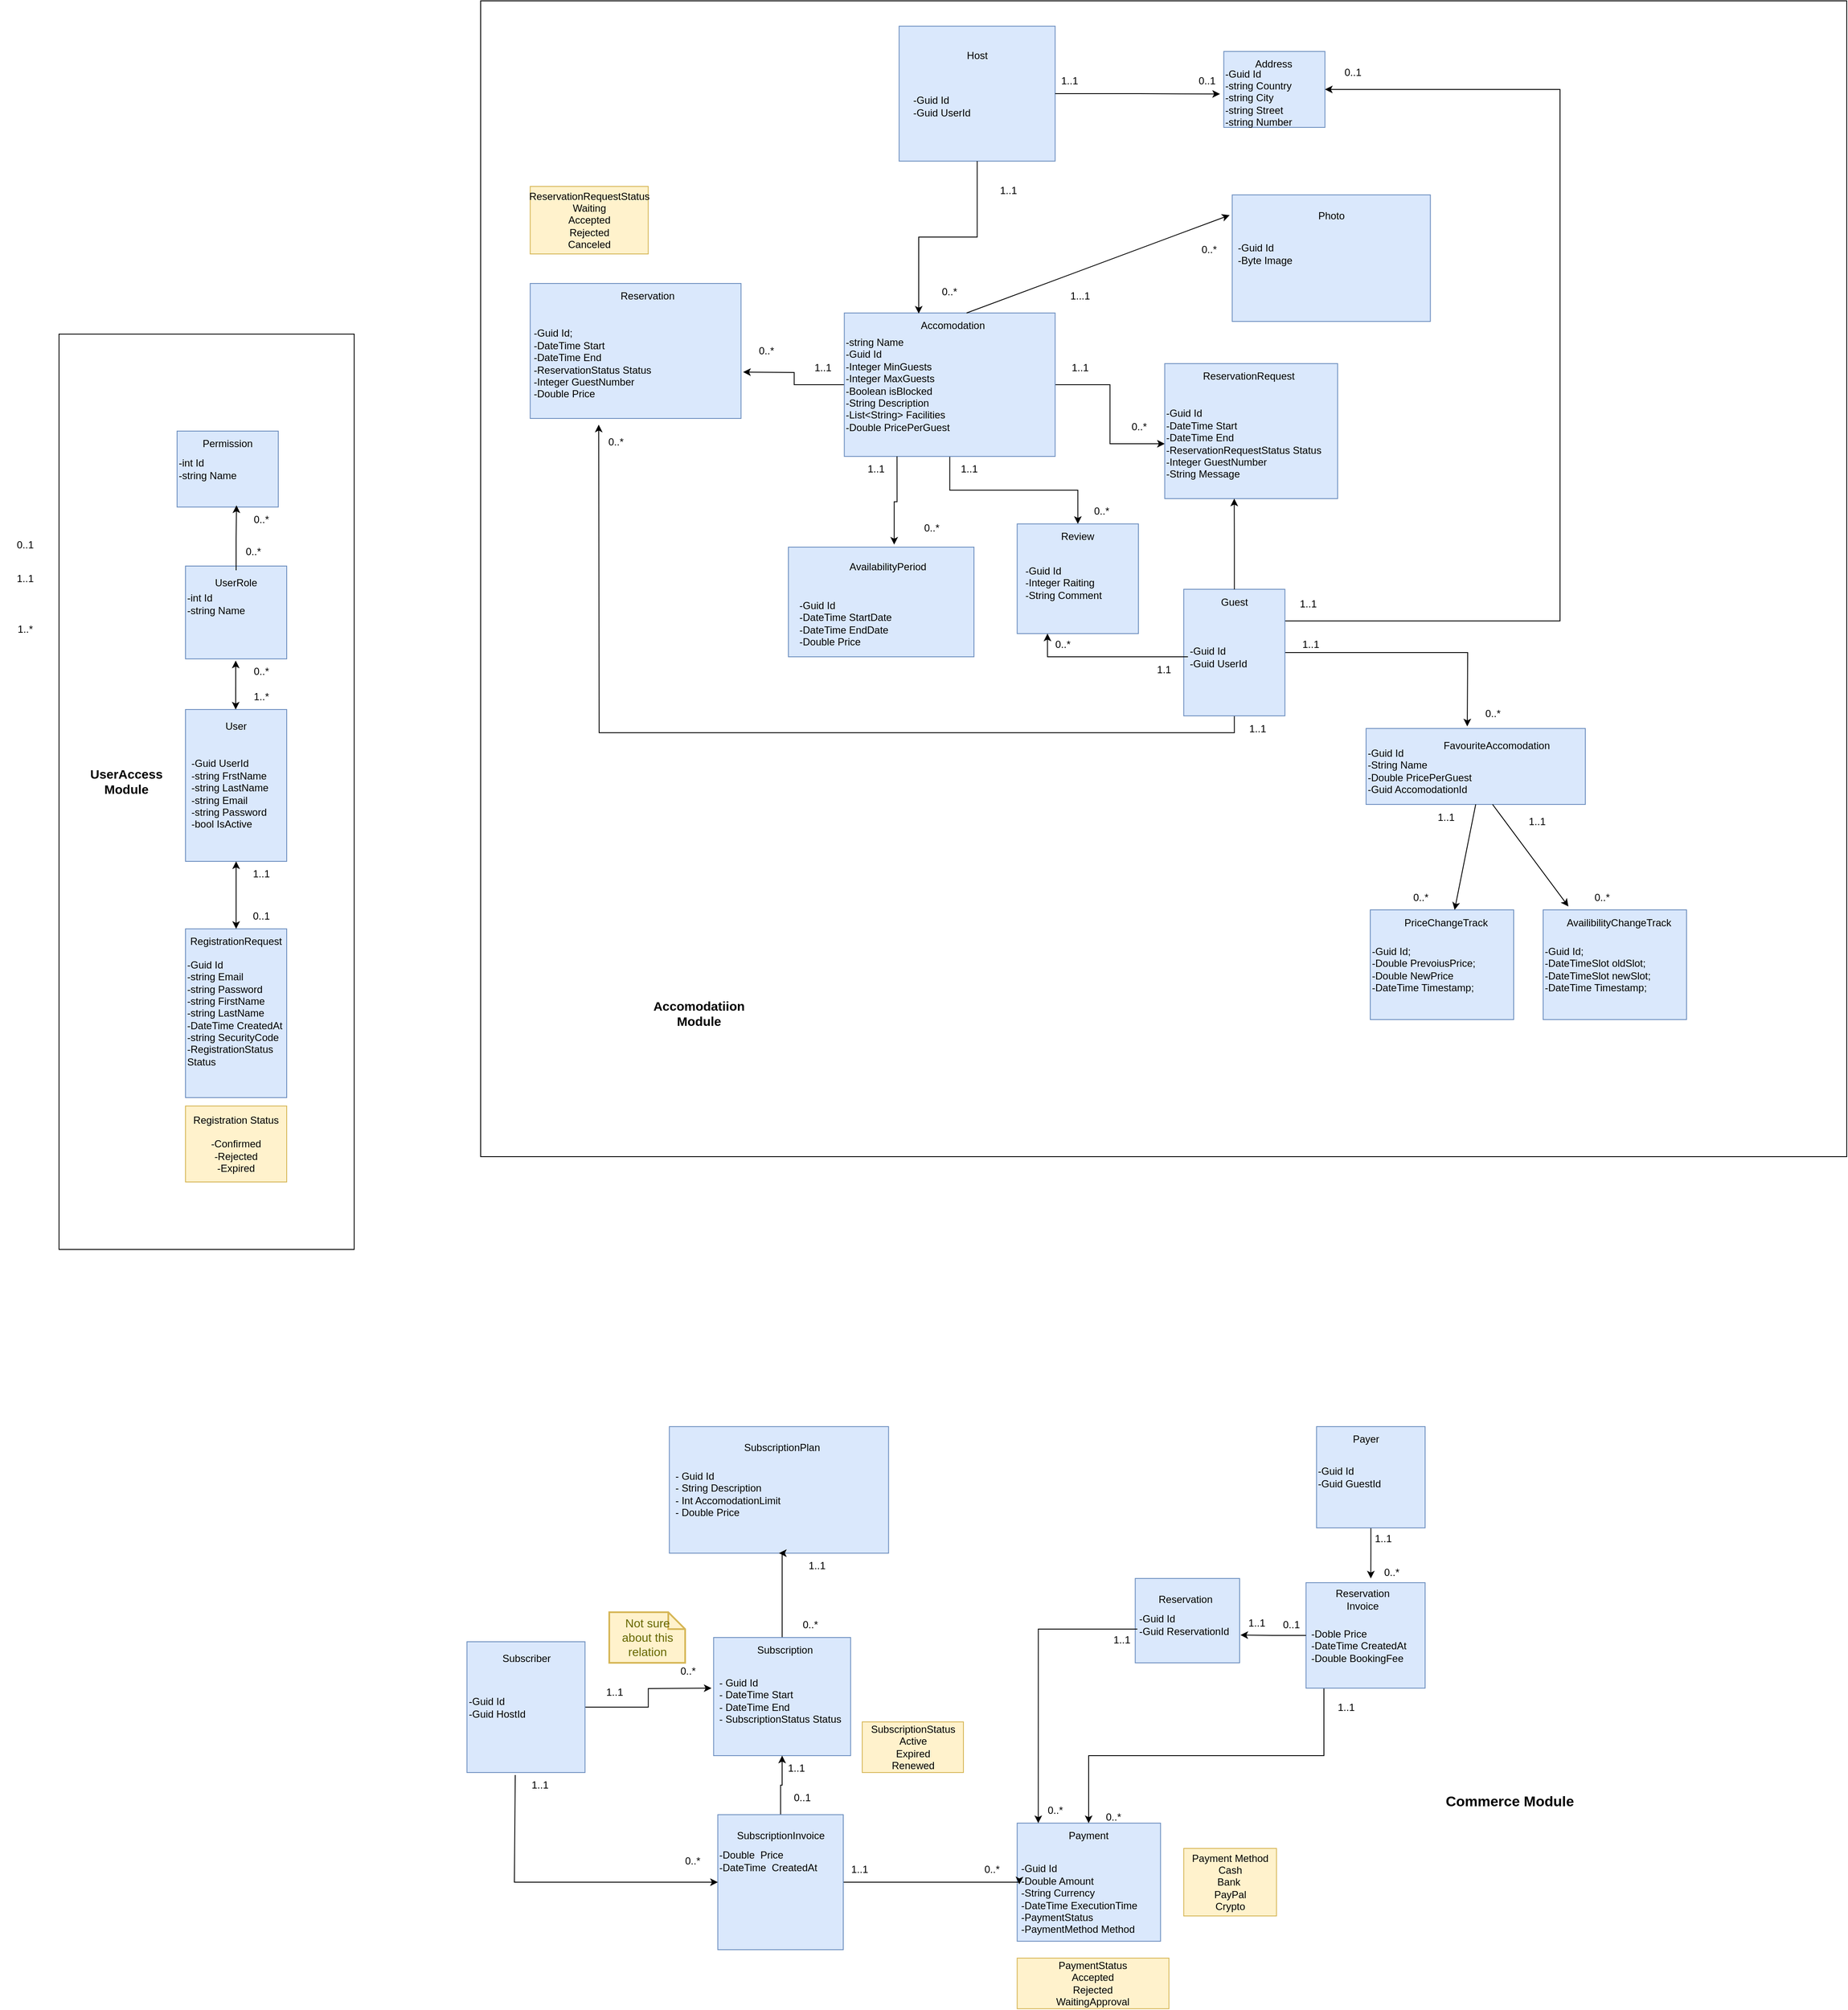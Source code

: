 <mxfile version="23.1.1" type="device">
  <diagram id="bNPouM0vz3ZF6XvJMi3C" name="Page-2">
    <mxGraphModel dx="2899" dy="2166" grid="1" gridSize="10" guides="1" tooltips="1" connect="1" arrows="1" fold="1" page="1" pageScale="1" pageWidth="850" pageHeight="1100" math="0" shadow="0">
      <root>
        <mxCell id="0" />
        <mxCell id="1" parent="0" />
        <mxCell id="_UdqoNWGLz1dsp_obrf0-1" value="" style="rounded=0;whiteSpace=wrap;html=1;" parent="1" vertex="1">
          <mxGeometry x="-40" y="-580" width="1620" height="1370" as="geometry" />
        </mxCell>
        <mxCell id="FAhRWrUTWEvxomt6O1hr-18" value="" style="rounded=0;whiteSpace=wrap;html=1;" parent="1" vertex="1">
          <mxGeometry x="-540" y="-185" width="350" height="1085" as="geometry" />
        </mxCell>
        <mxCell id="_s0GfuelR8Pv6rUaRuN1-4" value="" style="rounded=0;whiteSpace=wrap;html=1;fillColor=#dae8fc;strokeColor=#6c8ebf;" parent="1" vertex="1">
          <mxGeometry x="-390" y="260" width="120" height="180" as="geometry" />
        </mxCell>
        <mxCell id="_s0GfuelR8Pv6rUaRuN1-5" value="-Guid Id&lt;br&gt;-string Email&lt;br&gt;-string Password&lt;br&gt;-string FirstName&lt;br&gt;-string LastName&lt;br&gt;-DateTime CreatedAt&lt;br&gt;-string SecurityCode&lt;br&gt;-RegistrationStatus Status" style="rounded=0;whiteSpace=wrap;html=1;fillColor=#dae8fc;strokeColor=#6c8ebf;align=left;" parent="1" vertex="1">
          <mxGeometry x="-390" y="520" width="120" height="200" as="geometry" />
        </mxCell>
        <mxCell id="_s0GfuelR8Pv6rUaRuN1-6" value="Registration Status&lt;br&gt;&lt;br&gt;-Confirmed&lt;br&gt;-Rejected&lt;br&gt;-Expired" style="rounded=0;whiteSpace=wrap;html=1;fillColor=#fff2cc;strokeColor=#d6b656;" parent="1" vertex="1">
          <mxGeometry x="-390" y="730" width="120" height="90" as="geometry" />
        </mxCell>
        <mxCell id="_s0GfuelR8Pv6rUaRuN1-7" value="" style="rounded=0;whiteSpace=wrap;html=1;fillColor=#dae8fc;strokeColor=#6c8ebf;" parent="1" vertex="1">
          <mxGeometry x="-390" y="90" width="120" height="110" as="geometry" />
        </mxCell>
        <mxCell id="_s0GfuelR8Pv6rUaRuN1-9" value="" style="endArrow=classic;startArrow=classic;html=1;rounded=0;entryX=0.5;entryY=1;entryDx=0;entryDy=0;exitX=0.5;exitY=0;exitDx=0;exitDy=0;" parent="1" source="_s0GfuelR8Pv6rUaRuN1-5" target="_s0GfuelR8Pv6rUaRuN1-4" edge="1">
          <mxGeometry width="50" height="50" relative="1" as="geometry">
            <mxPoint x="-340" y="380" as="sourcePoint" />
            <mxPoint x="-290" y="330" as="targetPoint" />
          </mxGeometry>
        </mxCell>
        <mxCell id="_s0GfuelR8Pv6rUaRuN1-10" value="1..1" style="text;html=1;strokeColor=none;fillColor=none;align=center;verticalAlign=middle;whiteSpace=wrap;rounded=0;" parent="1" vertex="1">
          <mxGeometry x="-330" y="440" width="60" height="30" as="geometry" />
        </mxCell>
        <mxCell id="_s0GfuelR8Pv6rUaRuN1-11" value="0..1" style="text;html=1;strokeColor=none;fillColor=none;align=center;verticalAlign=middle;whiteSpace=wrap;rounded=0;" parent="1" vertex="1">
          <mxGeometry x="-330" y="490" width="60" height="30" as="geometry" />
        </mxCell>
        <mxCell id="_s0GfuelR8Pv6rUaRuN1-12" value="" style="endArrow=classic;startArrow=classic;html=1;rounded=0;exitX=0.583;exitY=0;exitDx=0;exitDy=0;exitPerimeter=0;" parent="1" edge="1">
          <mxGeometry width="50" height="50" relative="1" as="geometry">
            <mxPoint x="-330.5" y="260" as="sourcePoint" />
            <mxPoint x="-330.46" y="202" as="targetPoint" />
          </mxGeometry>
        </mxCell>
        <mxCell id="_s0GfuelR8Pv6rUaRuN1-13" value="1..*" style="text;html=1;strokeColor=none;fillColor=none;align=center;verticalAlign=middle;whiteSpace=wrap;rounded=0;" parent="1" vertex="1">
          <mxGeometry x="-330" y="230" width="60" height="30" as="geometry" />
        </mxCell>
        <mxCell id="_s0GfuelR8Pv6rUaRuN1-14" value="0..1" style="text;html=1;strokeColor=none;fillColor=none;align=center;verticalAlign=middle;whiteSpace=wrap;rounded=0;" parent="1" vertex="1">
          <mxGeometry x="-610" y="50" width="60" height="30" as="geometry" />
        </mxCell>
        <mxCell id="_s0GfuelR8Pv6rUaRuN1-15" value="1..1" style="text;html=1;strokeColor=none;fillColor=none;align=center;verticalAlign=middle;whiteSpace=wrap;rounded=0;" parent="1" vertex="1">
          <mxGeometry x="-610" y="90" width="60" height="30" as="geometry" />
        </mxCell>
        <mxCell id="_s0GfuelR8Pv6rUaRuN1-16" value="0..*" style="text;html=1;strokeColor=none;fillColor=none;align=center;verticalAlign=middle;whiteSpace=wrap;rounded=0;" parent="1" vertex="1">
          <mxGeometry x="-330" y="200" width="60" height="30" as="geometry" />
        </mxCell>
        <mxCell id="_s0GfuelR8Pv6rUaRuN1-18" value="0..*" style="text;html=1;strokeColor=none;fillColor=none;align=center;verticalAlign=middle;whiteSpace=wrap;rounded=0;" parent="1" vertex="1">
          <mxGeometry x="-330" y="20" width="60" height="30" as="geometry" />
        </mxCell>
        <mxCell id="_s0GfuelR8Pv6rUaRuN1-19" value="1..*" style="text;html=1;strokeColor=none;fillColor=none;align=center;verticalAlign=middle;whiteSpace=wrap;rounded=0;" parent="1" vertex="1">
          <mxGeometry x="-610" y="150" width="60" height="30" as="geometry" />
        </mxCell>
        <mxCell id="TBOq4dFRaI8e6CGrWUJy-35" style="edgeStyle=orthogonalEdgeStyle;rounded=0;orthogonalLoop=1;jettySize=auto;html=1;exitX=1;exitY=0.5;exitDx=0;exitDy=0;" parent="1" source="_s0GfuelR8Pv6rUaRuN1-22" target="TBOq4dFRaI8e6CGrWUJy-21" edge="1">
          <mxGeometry relative="1" as="geometry" />
        </mxCell>
        <mxCell id="TBOq4dFRaI8e6CGrWUJy-45" style="edgeStyle=orthogonalEdgeStyle;rounded=0;orthogonalLoop=1;jettySize=auto;html=1;" parent="1" source="_s0GfuelR8Pv6rUaRuN1-22" edge="1">
          <mxGeometry relative="1" as="geometry">
            <mxPoint x="271.25" y="-140" as="targetPoint" />
          </mxGeometry>
        </mxCell>
        <mxCell id="DBPzcr6BYaRuXdJbOCYY-12" style="edgeStyle=orthogonalEdgeStyle;rounded=0;orthogonalLoop=1;jettySize=auto;html=1;" parent="1" source="_s0GfuelR8Pv6rUaRuN1-22" target="_s0GfuelR8Pv6rUaRuN1-48" edge="1">
          <mxGeometry relative="1" as="geometry" />
        </mxCell>
        <mxCell id="_s0GfuelR8Pv6rUaRuN1-22" value="-string Name&lt;br&gt;-Guid Id&lt;br&gt;-Integer MinGuests&lt;br&gt;-Integer MaxGuests&lt;br&gt;-Boolean isBlocked&lt;br&gt;-String Description&lt;br&gt;-List&amp;lt;String&amp;gt; Facilities&lt;br&gt;-Double PricePerGuest" style="rounded=0;whiteSpace=wrap;html=1;fillColor=#dae8fc;strokeColor=#6c8ebf;align=left;" parent="1" vertex="1">
          <mxGeometry x="391.25" y="-210" width="250" height="170" as="geometry" />
        </mxCell>
        <mxCell id="_s0GfuelR8Pv6rUaRuN1-23" value="" style="rounded=0;whiteSpace=wrap;html=1;fillColor=#dae8fc;strokeColor=#6c8ebf;" parent="1" vertex="1">
          <mxGeometry x="183.75" y="1110" width="260" height="150" as="geometry" />
        </mxCell>
        <mxCell id="_s0GfuelR8Pv6rUaRuN1-38" value="" style="rounded=0;whiteSpace=wrap;html=1;fillColor=#dae8fc;strokeColor=#6c8ebf;" parent="1" vertex="1">
          <mxGeometry x="325" y="67.5" width="220" height="130" as="geometry" />
        </mxCell>
        <mxCell id="_s0GfuelR8Pv6rUaRuN1-40" value="" style="rounded=0;whiteSpace=wrap;html=1;fillColor=#dae8fc;strokeColor=#6c8ebf;" parent="1" vertex="1">
          <mxGeometry x="456.25" y="-550" width="185" height="160" as="geometry" />
        </mxCell>
        <mxCell id="_s0GfuelR8Pv6rUaRuN1-48" value="" style="rounded=0;whiteSpace=wrap;html=1;fillColor=#dae8fc;strokeColor=#6c8ebf;" parent="1" vertex="1">
          <mxGeometry x="596.25" y="40" width="143.75" height="130" as="geometry" />
        </mxCell>
        <mxCell id="_s0GfuelR8Pv6rUaRuN1-58" value="" style="rounded=0;whiteSpace=wrap;html=1;fillColor=#dae8fc;strokeColor=#6c8ebf;" parent="1" vertex="1">
          <mxGeometry x="596.25" y="1580" width="170" height="140" as="geometry" />
        </mxCell>
        <mxCell id="_s0GfuelR8Pv6rUaRuN1-59" value="PaymentStatus&lt;br&gt;Accepted&lt;br&gt;Rejected&lt;br&gt;WaitingApproval" style="rounded=0;whiteSpace=wrap;html=1;fillColor=#fff2cc;strokeColor=#d6b656;" parent="1" vertex="1">
          <mxGeometry x="596.25" y="1740" width="180" height="60" as="geometry" />
        </mxCell>
        <mxCell id="_s0GfuelR8Pv6rUaRuN1-64" value="" style="rounded=0;whiteSpace=wrap;html=1;fillColor=#dae8fc;strokeColor=#6c8ebf;" parent="1" vertex="1">
          <mxGeometry x="1015" y="497.5" width="170" height="130" as="geometry" />
        </mxCell>
        <mxCell id="_s0GfuelR8Pv6rUaRuN1-65" value="" style="rounded=0;whiteSpace=wrap;html=1;fillColor=#dae8fc;strokeColor=#6c8ebf;" parent="1" vertex="1">
          <mxGeometry x="1010" y="282.5" width="260" height="90" as="geometry" />
        </mxCell>
        <mxCell id="_s0GfuelR8Pv6rUaRuN1-72" value="-Guid UserId&lt;br&gt;-string FrstName&lt;br&gt;-string LastName&lt;br&gt;-string Email&lt;br&gt;-string Password&lt;br&gt;-bool IsActive" style="text;html=1;strokeColor=none;fillColor=none;align=left;verticalAlign=middle;whiteSpace=wrap;rounded=0;" parent="1" vertex="1">
          <mxGeometry x="-385" y="330" width="100" height="60" as="geometry" />
        </mxCell>
        <mxCell id="_s0GfuelR8Pv6rUaRuN1-73" value="User" style="text;html=1;strokeColor=none;fillColor=none;align=center;verticalAlign=middle;whiteSpace=wrap;rounded=0;" parent="1" vertex="1">
          <mxGeometry x="-360" y="265" width="60" height="30" as="geometry" />
        </mxCell>
        <mxCell id="_s0GfuelR8Pv6rUaRuN1-74" value="RegistrationRequest" style="text;html=1;strokeColor=none;fillColor=none;align=center;verticalAlign=middle;whiteSpace=wrap;rounded=0;" parent="1" vertex="1">
          <mxGeometry x="-360" y="520" width="60" height="30" as="geometry" />
        </mxCell>
        <mxCell id="_s0GfuelR8Pv6rUaRuN1-77" value="UserRole" style="text;html=1;strokeColor=none;fillColor=none;align=center;verticalAlign=middle;whiteSpace=wrap;rounded=0;" parent="1" vertex="1">
          <mxGeometry x="-360" y="95" width="60" height="30" as="geometry" />
        </mxCell>
        <mxCell id="_s0GfuelR8Pv6rUaRuN1-78" value="-int Id&lt;br&gt;-string Name" style="text;html=1;strokeColor=none;fillColor=none;align=left;verticalAlign=middle;whiteSpace=wrap;rounded=0;" parent="1" vertex="1">
          <mxGeometry x="-390" y="120" width="110" height="30" as="geometry" />
        </mxCell>
        <mxCell id="_s0GfuelR8Pv6rUaRuN1-80" value="&lt;b style=&quot;font-size: 15px;&quot;&gt;UserAccess&lt;br&gt;Module&lt;/b&gt;" style="text;html=1;strokeColor=none;fillColor=none;align=center;verticalAlign=middle;whiteSpace=wrap;rounded=0;" parent="1" vertex="1">
          <mxGeometry x="-490" y="330" width="60" height="30" as="geometry" />
        </mxCell>
        <mxCell id="_s0GfuelR8Pv6rUaRuN1-81" value="SubscriptionPlan" style="text;html=1;strokeColor=none;fillColor=none;align=center;verticalAlign=middle;whiteSpace=wrap;rounded=0;" parent="1" vertex="1">
          <mxGeometry x="281.25" y="1120" width="72.5" height="30" as="geometry" />
        </mxCell>
        <mxCell id="_s0GfuelR8Pv6rUaRuN1-82" value="- Guid Id&lt;br&gt;- String Description&lt;br&gt;- Int AccomodationLimit&lt;br&gt;- Double Price" style="text;html=1;strokeColor=none;fillColor=none;align=left;verticalAlign=middle;whiteSpace=wrap;rounded=0;" parent="1" vertex="1">
          <mxGeometry x="188.75" y="1150" width="225" height="80" as="geometry" />
        </mxCell>
        <mxCell id="_s0GfuelR8Pv6rUaRuN1-85" value="SubscriptionStatus&lt;br&gt;Active&lt;br&gt;Expired&lt;br&gt;Renewed" style="rounded=0;whiteSpace=wrap;html=1;fillColor=#fff2cc;strokeColor=#d6b656;" parent="1" vertex="1">
          <mxGeometry x="412.5" y="1460" width="120" height="60" as="geometry" />
        </mxCell>
        <mxCell id="_s0GfuelR8Pv6rUaRuN1-87" value="Payment" style="text;html=1;strokeColor=none;fillColor=none;align=center;verticalAlign=middle;whiteSpace=wrap;rounded=0;" parent="1" vertex="1">
          <mxGeometry x="621.25" y="1580" width="120" height="30" as="geometry" />
        </mxCell>
        <mxCell id="_s0GfuelR8Pv6rUaRuN1-88" value="-Guid Id&lt;br&gt;&lt;div style=&quot;&quot;&gt;&lt;span style=&quot;background-color: initial;&quot;&gt;-Double Amount&lt;/span&gt;&lt;/div&gt;&lt;div style=&quot;&quot;&gt;&lt;span style=&quot;background-color: initial;&quot;&gt;-String Currency&lt;/span&gt;&lt;/div&gt;&lt;div style=&quot;&quot;&gt;&lt;span style=&quot;background-color: initial;&quot;&gt;-DateTime ExecutionTime&lt;/span&gt;&lt;/div&gt;&lt;div style=&quot;&quot;&gt;&lt;span style=&quot;background-color: initial;&quot;&gt;-PaymentStatus&lt;/span&gt;&lt;/div&gt;&lt;div style=&quot;&quot;&gt;&lt;span style=&quot;background-color: initial;&quot;&gt;-PaymentMethod Method&lt;/span&gt;&lt;/div&gt;" style="text;html=1;strokeColor=none;fillColor=none;align=left;verticalAlign=middle;whiteSpace=wrap;rounded=0;" parent="1" vertex="1">
          <mxGeometry x="598.75" y="1635" width="190" height="70" as="geometry" />
        </mxCell>
        <mxCell id="l-h6c9OV41oUHTthmCPv-2" value="&lt;span style=&quot;font-size: 17px;&quot;&gt;&lt;b&gt;Commerce Module&lt;/b&gt;&lt;/span&gt;" style="text;html=1;align=center;verticalAlign=middle;resizable=0;points=[];autosize=1;strokeColor=none;fillColor=none;" parent="1" vertex="1">
          <mxGeometry x="1090" y="1540" width="180" height="30" as="geometry" />
        </mxCell>
        <mxCell id="aOCJP5MKHENY9Ao4_h2--7" value="Review" style="text;html=1;strokeColor=none;fillColor=none;align=center;verticalAlign=middle;whiteSpace=wrap;rounded=0;" parent="1" vertex="1">
          <mxGeometry x="638.13" y="40" width="60" height="30" as="geometry" />
        </mxCell>
        <mxCell id="aOCJP5MKHENY9Ao4_h2--9" value="-Guid Id&lt;br&gt;-Integer Raiting&lt;br&gt;-String Comment&lt;br&gt;" style="text;html=1;strokeColor=none;fillColor=none;align=left;verticalAlign=middle;whiteSpace=wrap;rounded=0;" parent="1" vertex="1">
          <mxGeometry x="603.75" y="95" width="150" height="30" as="geometry" />
        </mxCell>
        <mxCell id="TBOq4dFRaI8e6CGrWUJy-1" value="FavouriteAccomodation" style="text;html=1;strokeColor=none;fillColor=none;align=center;verticalAlign=middle;whiteSpace=wrap;rounded=0;" parent="1" vertex="1">
          <mxGeometry x="1090" y="287.5" width="150" height="30" as="geometry" />
        </mxCell>
        <mxCell id="TBOq4dFRaI8e6CGrWUJy-2" value="-Guid Id&lt;br&gt;-String Name&lt;br&gt;-Double PricePerGuest&lt;br&gt;-Guid AccomodationId" style="text;html=1;strokeColor=none;fillColor=none;align=left;verticalAlign=middle;whiteSpace=wrap;rounded=0;" parent="1" vertex="1">
          <mxGeometry x="1010" y="317.5" width="220" height="30" as="geometry" />
        </mxCell>
        <mxCell id="TBOq4dFRaI8e6CGrWUJy-4" value="PriceChangeTrack" style="text;html=1;strokeColor=none;fillColor=none;align=center;verticalAlign=middle;whiteSpace=wrap;rounded=0;" parent="1" vertex="1">
          <mxGeometry x="1060" y="497.5" width="90" height="30" as="geometry" />
        </mxCell>
        <mxCell id="TBOq4dFRaI8e6CGrWUJy-5" value="-Guid Id;&lt;br&gt;-Double PrevoiusPrice;&lt;br&gt;-Double NewPrice&lt;br&gt;-DateTime Timestamp;" style="text;html=1;strokeColor=none;fillColor=none;align=left;verticalAlign=middle;whiteSpace=wrap;rounded=0;" parent="1" vertex="1">
          <mxGeometry x="1015" y="537.5" width="165" height="60" as="geometry" />
        </mxCell>
        <mxCell id="TBOq4dFRaI8e6CGrWUJy-7" value="" style="endArrow=classic;html=1;rounded=0;exitX=0.5;exitY=1;exitDx=0;exitDy=0;entryX=0.611;entryY=0;entryDx=0;entryDy=0;entryPerimeter=0;" parent="1" source="_s0GfuelR8Pv6rUaRuN1-65" target="TBOq4dFRaI8e6CGrWUJy-4" edge="1">
          <mxGeometry width="50" height="50" relative="1" as="geometry">
            <mxPoint x="940" y="472.5" as="sourcePoint" />
            <mxPoint x="990" y="422.5" as="targetPoint" />
          </mxGeometry>
        </mxCell>
        <mxCell id="TBOq4dFRaI8e6CGrWUJy-8" value="0..*" style="text;html=1;strokeColor=none;fillColor=none;align=center;verticalAlign=middle;whiteSpace=wrap;rounded=0;" parent="1" vertex="1">
          <mxGeometry x="1045" y="467.5" width="60" height="30" as="geometry" />
        </mxCell>
        <mxCell id="TBOq4dFRaI8e6CGrWUJy-9" value="1..1" style="text;html=1;strokeColor=none;fillColor=none;align=center;verticalAlign=middle;whiteSpace=wrap;rounded=0;" parent="1" vertex="1">
          <mxGeometry x="1075" y="372.5" width="60" height="30" as="geometry" />
        </mxCell>
        <mxCell id="TBOq4dFRaI8e6CGrWUJy-10" value="" style="rounded=0;whiteSpace=wrap;html=1;fillColor=#dae8fc;strokeColor=#6c8ebf;" parent="1" vertex="1">
          <mxGeometry x="1220" y="497.5" width="170" height="130" as="geometry" />
        </mxCell>
        <mxCell id="TBOq4dFRaI8e6CGrWUJy-11" value="AvailibilityChangeTrack" style="text;html=1;strokeColor=none;fillColor=none;align=center;verticalAlign=middle;whiteSpace=wrap;rounded=0;" parent="1" vertex="1">
          <mxGeometry x="1265" y="497.5" width="90" height="30" as="geometry" />
        </mxCell>
        <mxCell id="TBOq4dFRaI8e6CGrWUJy-12" value="-Guid Id;&lt;br&gt;-DateTimeSlot oldSlot;&lt;br&gt;-DateTimeSlot newSlot;&lt;br&gt;-DateTime Timestamp;" style="text;html=1;strokeColor=none;fillColor=none;align=left;verticalAlign=middle;whiteSpace=wrap;rounded=0;" parent="1" vertex="1">
          <mxGeometry x="1220" y="537.5" width="165" height="60" as="geometry" />
        </mxCell>
        <mxCell id="TBOq4dFRaI8e6CGrWUJy-13" value="0..*" style="text;html=1;strokeColor=none;fillColor=none;align=center;verticalAlign=middle;whiteSpace=wrap;rounded=0;" parent="1" vertex="1">
          <mxGeometry x="1260" y="467.5" width="60" height="30" as="geometry" />
        </mxCell>
        <mxCell id="TBOq4dFRaI8e6CGrWUJy-14" value="" style="endArrow=classic;html=1;rounded=0;exitX=0.5;exitY=1;exitDx=0;exitDy=0;entryX=0.176;entryY=-0.031;entryDx=0;entryDy=0;entryPerimeter=0;" parent="1" target="TBOq4dFRaI8e6CGrWUJy-10" edge="1">
          <mxGeometry width="50" height="50" relative="1" as="geometry">
            <mxPoint x="1160" y="372.5" as="sourcePoint" />
            <mxPoint x="1010" y="482.5" as="targetPoint" />
          </mxGeometry>
        </mxCell>
        <mxCell id="TBOq4dFRaI8e6CGrWUJy-15" value="1..1" style="text;html=1;strokeColor=none;fillColor=none;align=center;verticalAlign=middle;whiteSpace=wrap;rounded=0;" parent="1" vertex="1">
          <mxGeometry x="1182.5" y="377.5" width="60" height="30" as="geometry" />
        </mxCell>
        <mxCell id="TBOq4dFRaI8e6CGrWUJy-19" value="" style="rounded=0;whiteSpace=wrap;html=1;fillColor=#dae8fc;strokeColor=#6c8ebf;" parent="1" vertex="1">
          <mxGeometry x="771.25" y="-150" width="205" height="160" as="geometry" />
        </mxCell>
        <mxCell id="TBOq4dFRaI8e6CGrWUJy-20" value="ReservationRequest" style="text;html=1;strokeColor=none;fillColor=none;align=center;verticalAlign=middle;whiteSpace=wrap;rounded=0;" parent="1" vertex="1">
          <mxGeometry x="841.25" y="-150" width="60" height="30" as="geometry" />
        </mxCell>
        <mxCell id="TBOq4dFRaI8e6CGrWUJy-21" value="-Guid Id&lt;br&gt;&lt;div style=&quot;&quot;&gt;&lt;span style=&quot;background-color: initial;&quot;&gt;-DateTime Start&lt;/span&gt;&lt;/div&gt;-DateTime End&lt;br&gt;-ReservationRequestStatus Status&lt;br&gt;-Integer GuestNumber&lt;br&gt;-String Message" style="text;html=1;strokeColor=none;fillColor=none;align=left;verticalAlign=middle;whiteSpace=wrap;rounded=0;" parent="1" vertex="1">
          <mxGeometry x="771.25" y="-85" width="195" height="60" as="geometry" />
        </mxCell>
        <mxCell id="TBOq4dFRaI8e6CGrWUJy-24" value="Accomodation" style="text;html=1;strokeColor=none;fillColor=none;align=center;verticalAlign=middle;whiteSpace=wrap;rounded=0;" parent="1" vertex="1">
          <mxGeometry x="440" y="-210" width="160" height="30" as="geometry" />
        </mxCell>
        <mxCell id="TBOq4dFRaI8e6CGrWUJy-28" value="" style="rounded=0;whiteSpace=wrap;html=1;fillColor=#dae8fc;strokeColor=#6c8ebf;align=left;" parent="1" vertex="1">
          <mxGeometry x="851.25" y="-350" width="235" height="150" as="geometry" />
        </mxCell>
        <mxCell id="TBOq4dFRaI8e6CGrWUJy-29" value="Photo" style="text;html=1;strokeColor=none;fillColor=none;align=center;verticalAlign=middle;whiteSpace=wrap;rounded=0;" parent="1" vertex="1">
          <mxGeometry x="938.75" y="-340" width="60" height="30" as="geometry" />
        </mxCell>
        <mxCell id="TBOq4dFRaI8e6CGrWUJy-30" value="-Guid Id&lt;br&gt;-Byte Image" style="text;html=1;strokeColor=none;fillColor=none;align=left;verticalAlign=middle;whiteSpace=wrap;rounded=0;" parent="1" vertex="1">
          <mxGeometry x="856.25" y="-310" width="180" height="60" as="geometry" />
        </mxCell>
        <mxCell id="TBOq4dFRaI8e6CGrWUJy-31" value="" style="endArrow=classic;html=1;rounded=0;entryX=-0.013;entryY=0.16;entryDx=0;entryDy=0;entryPerimeter=0;" parent="1" target="TBOq4dFRaI8e6CGrWUJy-28" edge="1">
          <mxGeometry width="50" height="50" relative="1" as="geometry">
            <mxPoint x="536.25" y="-210" as="sourcePoint" />
            <mxPoint x="586.25" y="-260" as="targetPoint" />
          </mxGeometry>
        </mxCell>
        <mxCell id="TBOq4dFRaI8e6CGrWUJy-32" value="1...1" style="text;html=1;strokeColor=none;fillColor=none;align=center;verticalAlign=middle;whiteSpace=wrap;rounded=0;" parent="1" vertex="1">
          <mxGeometry x="641.25" y="-245" width="60" height="30" as="geometry" />
        </mxCell>
        <mxCell id="TBOq4dFRaI8e6CGrWUJy-33" value="0..*" style="text;html=1;strokeColor=none;fillColor=none;align=center;verticalAlign=middle;whiteSpace=wrap;rounded=0;" parent="1" vertex="1">
          <mxGeometry x="793.75" y="-300" width="60" height="30" as="geometry" />
        </mxCell>
        <mxCell id="TBOq4dFRaI8e6CGrWUJy-36" value="0..*" style="text;html=1;strokeColor=none;fillColor=none;align=center;verticalAlign=middle;whiteSpace=wrap;rounded=0;" parent="1" vertex="1">
          <mxGeometry x="711.25" y="-90" width="60" height="30" as="geometry" />
        </mxCell>
        <mxCell id="TBOq4dFRaI8e6CGrWUJy-37" value="1..1" style="text;html=1;strokeColor=none;fillColor=none;align=center;verticalAlign=middle;whiteSpace=wrap;rounded=0;" parent="1" vertex="1">
          <mxGeometry x="641.25" y="-160" width="60" height="30" as="geometry" />
        </mxCell>
        <mxCell id="TBOq4dFRaI8e6CGrWUJy-38" value="ReservationRequestStatus&lt;br&gt;Waiting&lt;br&gt;Accepted&lt;br&gt;Rejected&lt;br&gt;Canceled" style="rounded=0;whiteSpace=wrap;html=1;fillColor=#fff2cc;strokeColor=#d6b656;" parent="1" vertex="1">
          <mxGeometry x="18.75" y="-360" width="140" height="80" as="geometry" />
        </mxCell>
        <mxCell id="TBOq4dFRaI8e6CGrWUJy-39" value="" style="rounded=0;whiteSpace=wrap;html=1;fillColor=#dae8fc;strokeColor=#6c8ebf;" parent="1" vertex="1">
          <mxGeometry x="18.75" y="-245" width="250" height="160" as="geometry" />
        </mxCell>
        <mxCell id="TBOq4dFRaI8e6CGrWUJy-40" value="Reservation" style="text;html=1;strokeColor=none;fillColor=none;align=center;verticalAlign=middle;whiteSpace=wrap;rounded=0;" parent="1" vertex="1">
          <mxGeometry x="78.75" y="-245" width="157.5" height="30" as="geometry" />
        </mxCell>
        <mxCell id="TBOq4dFRaI8e6CGrWUJy-41" value="-Guid Id;&lt;br&gt;-DateTime Start&lt;br&gt;-DateTime End&lt;br&gt;-ReservationStatus Status&lt;br&gt;-Integer GuestNumber&lt;br&gt;-Double Price" style="text;html=1;strokeColor=none;fillColor=none;align=left;verticalAlign=middle;whiteSpace=wrap;rounded=0;" parent="1" vertex="1">
          <mxGeometry x="21.25" y="-165" width="240" height="30" as="geometry" />
        </mxCell>
        <mxCell id="TBOq4dFRaI8e6CGrWUJy-42" value="AvailabilityPeriod" style="text;html=1;strokeColor=none;fillColor=none;align=center;verticalAlign=middle;whiteSpace=wrap;rounded=0;" parent="1" vertex="1">
          <mxGeometry x="412.5" y="75.5" width="60" height="30" as="geometry" />
        </mxCell>
        <mxCell id="TBOq4dFRaI8e6CGrWUJy-43" value="-Guid Id&lt;br&gt;-DateTime StartDate&lt;br&gt;-DateTime EndDate&lt;br&gt;-Double Price" style="text;html=1;strokeColor=none;fillColor=none;align=left;verticalAlign=middle;whiteSpace=wrap;rounded=0;" parent="1" vertex="1">
          <mxGeometry x="336.25" y="127.5" width="220" height="60" as="geometry" />
        </mxCell>
        <mxCell id="TBOq4dFRaI8e6CGrWUJy-46" value="0..*" style="text;html=1;strokeColor=none;fillColor=none;align=center;verticalAlign=middle;whiteSpace=wrap;rounded=0;" parent="1" vertex="1">
          <mxGeometry x="268.75" y="-180" width="60" height="30" as="geometry" />
        </mxCell>
        <mxCell id="TBOq4dFRaI8e6CGrWUJy-47" value="1..1" style="text;html=1;strokeColor=none;fillColor=none;align=center;verticalAlign=middle;whiteSpace=wrap;rounded=0;" parent="1" vertex="1">
          <mxGeometry x="336.25" y="-160" width="60" height="30" as="geometry" />
        </mxCell>
        <mxCell id="TBOq4dFRaI8e6CGrWUJy-53" style="edgeStyle=orthogonalEdgeStyle;rounded=0;orthogonalLoop=1;jettySize=auto;html=1;exitX=0.25;exitY=1;exitDx=0;exitDy=0;entryX=0.57;entryY=-0.023;entryDx=0;entryDy=0;entryPerimeter=0;" parent="1" source="_s0GfuelR8Pv6rUaRuN1-22" target="_s0GfuelR8Pv6rUaRuN1-38" edge="1">
          <mxGeometry relative="1" as="geometry" />
        </mxCell>
        <mxCell id="TBOq4dFRaI8e6CGrWUJy-54" value="0..*" style="text;html=1;strokeColor=none;fillColor=none;align=center;verticalAlign=middle;whiteSpace=wrap;rounded=0;" parent="1" vertex="1">
          <mxGeometry x="465" y="30" width="60" height="30" as="geometry" />
        </mxCell>
        <mxCell id="TBOq4dFRaI8e6CGrWUJy-55" value="1..1" style="text;html=1;strokeColor=none;fillColor=none;align=center;verticalAlign=middle;whiteSpace=wrap;rounded=0;" parent="1" vertex="1">
          <mxGeometry x="398.75" y="-40" width="60" height="30" as="geometry" />
        </mxCell>
        <mxCell id="Hsva8Na3B20kNWSOzwPm-1" value="Host" style="text;html=1;strokeColor=none;fillColor=none;align=center;verticalAlign=middle;whiteSpace=wrap;rounded=0;" parent="1" vertex="1">
          <mxGeometry x="518.75" y="-530" width="60" height="30" as="geometry" />
        </mxCell>
        <mxCell id="Hsva8Na3B20kNWSOzwPm-2" value="-Guid Id&lt;br style=&quot;border-color: var(--border-color);&quot;&gt;&lt;span style=&quot;&quot;&gt;-Guid UserId&lt;/span&gt;" style="text;html=1;strokeColor=none;fillColor=none;align=left;verticalAlign=middle;whiteSpace=wrap;rounded=0;" parent="1" vertex="1">
          <mxGeometry x="471.25" y="-470" width="145" height="30" as="geometry" />
        </mxCell>
        <mxCell id="Hsva8Na3B20kNWSOzwPm-22" style="edgeStyle=orthogonalEdgeStyle;rounded=0;orthogonalLoop=1;jettySize=auto;html=1;" parent="1" source="Hsva8Na3B20kNWSOzwPm-14" edge="1">
          <mxGeometry relative="1" as="geometry">
            <mxPoint x="233.75" y="1420" as="targetPoint" />
          </mxGeometry>
        </mxCell>
        <mxCell id="Hsva8Na3B20kNWSOzwPm-14" value="&lt;div style=&quot;&quot;&gt;&lt;span style=&quot;background-color: initial;&quot;&gt;-Guid Id&lt;/span&gt;&lt;/div&gt;-Guid HostId&lt;br&gt;" style="rounded=0;whiteSpace=wrap;html=1;fillColor=#dae8fc;strokeColor=#6c8ebf;align=left;" parent="1" vertex="1">
          <mxGeometry x="-56.25" y="1365" width="140" height="155" as="geometry" />
        </mxCell>
        <mxCell id="Hsva8Na3B20kNWSOzwPm-15" value="Subscriber" style="text;html=1;strokeColor=none;fillColor=none;align=center;verticalAlign=middle;whiteSpace=wrap;rounded=0;" parent="1" vertex="1">
          <mxGeometry x="-27.5" y="1370" width="82.5" height="30" as="geometry" />
        </mxCell>
        <mxCell id="Hsva8Na3B20kNWSOzwPm-23" style="edgeStyle=orthogonalEdgeStyle;rounded=0;orthogonalLoop=1;jettySize=auto;html=1;entryX=0.5;entryY=1;entryDx=0;entryDy=0;" parent="1" source="Hsva8Na3B20kNWSOzwPm-17" target="_s0GfuelR8Pv6rUaRuN1-23" edge="1">
          <mxGeometry relative="1" as="geometry">
            <Array as="points">
              <mxPoint x="317.75" y="1260" />
            </Array>
          </mxGeometry>
        </mxCell>
        <mxCell id="Hsva8Na3B20kNWSOzwPm-17" value="" style="rounded=0;whiteSpace=wrap;html=1;fillColor=#dae8fc;strokeColor=#6c8ebf;" parent="1" vertex="1">
          <mxGeometry x="236.25" y="1360" width="162.5" height="140" as="geometry" />
        </mxCell>
        <mxCell id="Hsva8Na3B20kNWSOzwPm-18" value="Subscription" style="text;html=1;strokeColor=none;fillColor=none;align=center;verticalAlign=middle;whiteSpace=wrap;rounded=0;" parent="1" vertex="1">
          <mxGeometry x="291.25" y="1360" width="60" height="30" as="geometry" />
        </mxCell>
        <mxCell id="Hsva8Na3B20kNWSOzwPm-24" value="1..1" style="text;html=1;strokeColor=none;fillColor=none;align=center;verticalAlign=middle;whiteSpace=wrap;rounded=0;" parent="1" vertex="1">
          <mxGeometry x="88.75" y="1410" width="60" height="30" as="geometry" />
        </mxCell>
        <mxCell id="Hsva8Na3B20kNWSOzwPm-25" value="0..*" style="text;html=1;strokeColor=none;fillColor=none;align=center;verticalAlign=middle;whiteSpace=wrap;rounded=0;" parent="1" vertex="1">
          <mxGeometry x="176.25" y="1385" width="60" height="30" as="geometry" />
        </mxCell>
        <mxCell id="Hsva8Na3B20kNWSOzwPm-26" value="0..*" style="text;html=1;strokeColor=none;fillColor=none;align=center;verticalAlign=middle;whiteSpace=wrap;rounded=0;" parent="1" vertex="1">
          <mxGeometry x="321.25" y="1330" width="60" height="30" as="geometry" />
        </mxCell>
        <mxCell id="Hsva8Na3B20kNWSOzwPm-27" value="1..1" style="text;html=1;strokeColor=none;fillColor=none;align=center;verticalAlign=middle;whiteSpace=wrap;rounded=0;" parent="1" vertex="1">
          <mxGeometry x="328.75" y="1260" width="60" height="30" as="geometry" />
        </mxCell>
        <mxCell id="Hsva8Na3B20kNWSOzwPm-28" value="&lt;div style=&quot;&quot;&gt;&lt;span style=&quot;background-color: initial;&quot;&gt;- Guid Id&lt;/span&gt;&lt;/div&gt;&lt;div style=&quot;&quot;&gt;&lt;span style=&quot;background-color: initial;&quot;&gt;- DateTime Start&lt;/span&gt;&lt;/div&gt;&lt;div style=&quot;&quot;&gt;&lt;span style=&quot;background-color: initial;&quot;&gt;- DateTime End&lt;/span&gt;&lt;/div&gt;&lt;div style=&quot;&quot;&gt;&lt;span style=&quot;background-color: initial;&quot;&gt;- SubscriptionStatus Status&lt;/span&gt;&lt;/div&gt;" style="text;html=1;strokeColor=none;fillColor=none;align=left;verticalAlign=middle;whiteSpace=wrap;rounded=0;" parent="1" vertex="1">
          <mxGeometry x="241.25" y="1420" width="162.5" height="30" as="geometry" />
        </mxCell>
        <mxCell id="zJm9DNRNjVlgEUF4AVjP-33" style="edgeStyle=orthogonalEdgeStyle;rounded=0;orthogonalLoop=1;jettySize=auto;html=1;" parent="1" source="Hsva8Na3B20kNWSOzwPm-32" edge="1">
          <mxGeometry relative="1" as="geometry">
            <mxPoint x="1015.625" y="1290" as="targetPoint" />
          </mxGeometry>
        </mxCell>
        <mxCell id="Hsva8Na3B20kNWSOzwPm-32" value="&lt;div style=&quot;&quot;&gt;&lt;span style=&quot;background-color: initial;&quot;&gt;-Guid Id&lt;/span&gt;&lt;/div&gt;-Guid GuestId&lt;br&gt;" style="rounded=0;whiteSpace=wrap;html=1;fillColor=#dae8fc;strokeColor=#6c8ebf;align=left;" parent="1" vertex="1">
          <mxGeometry x="951.25" y="1110" width="128.75" height="120" as="geometry" />
        </mxCell>
        <mxCell id="Hsva8Na3B20kNWSOzwPm-33" value="Payer" style="text;html=1;strokeColor=none;fillColor=none;align=center;verticalAlign=middle;whiteSpace=wrap;rounded=0;" parent="1" vertex="1">
          <mxGeometry x="980" y="1110" width="60" height="30" as="geometry" />
        </mxCell>
        <mxCell id="Hsva8Na3B20kNWSOzwPm-39" style="edgeStyle=orthogonalEdgeStyle;rounded=0;orthogonalLoop=1;jettySize=auto;html=1;entryX=0.353;entryY=0.004;entryDx=0;entryDy=0;entryPerimeter=0;" parent="1" source="_s0GfuelR8Pv6rUaRuN1-40" target="_s0GfuelR8Pv6rUaRuN1-22" edge="1">
          <mxGeometry relative="1" as="geometry" />
        </mxCell>
        <mxCell id="Hsva8Na3B20kNWSOzwPm-40" value="1..1" style="text;html=1;strokeColor=none;fillColor=none;align=center;verticalAlign=middle;whiteSpace=wrap;rounded=0;" parent="1" vertex="1">
          <mxGeometry x="556.25" y="-370" width="60" height="30" as="geometry" />
        </mxCell>
        <mxCell id="Hsva8Na3B20kNWSOzwPm-41" value="0..*" style="text;html=1;strokeColor=none;fillColor=none;align=center;verticalAlign=middle;whiteSpace=wrap;rounded=0;" parent="1" vertex="1">
          <mxGeometry x="486.25" y="-250" width="60" height="30" as="geometry" />
        </mxCell>
        <mxCell id="Jm-KTkyLSJEUrd4OAcMt-1" value="0..*" style="text;html=1;align=center;verticalAlign=middle;resizable=0;points=[];autosize=1;strokeColor=none;fillColor=none;" parent="1" vertex="1">
          <mxGeometry x="1140" y="250" width="40" height="30" as="geometry" />
        </mxCell>
        <mxCell id="Jm-KTkyLSJEUrd4OAcMt-3" value="" style="whiteSpace=wrap;html=1;fillColor=#dae8fc;strokeColor=#6c8ebf;" parent="1" vertex="1">
          <mxGeometry x="841.25" y="-520" width="120" height="90" as="geometry" />
        </mxCell>
        <mxCell id="Jm-KTkyLSJEUrd4OAcMt-4" value="Address" style="text;html=1;strokeColor=none;fillColor=none;align=center;verticalAlign=middle;whiteSpace=wrap;rounded=0;" parent="1" vertex="1">
          <mxGeometry x="868.75" y="-520" width="62.5" height="30" as="geometry" />
        </mxCell>
        <mxCell id="Jm-KTkyLSJEUrd4OAcMt-5" value="-Guid Id&lt;br&gt;-string Country&lt;br&gt;-string City&lt;br&gt;-string Street&lt;br&gt;-string Number" style="text;html=1;align=left;verticalAlign=middle;resizable=0;points=[];autosize=1;strokeColor=none;fillColor=none;" parent="1" vertex="1">
          <mxGeometry x="841.25" y="-510" width="100" height="90" as="geometry" />
        </mxCell>
        <mxCell id="Jm-KTkyLSJEUrd4OAcMt-7" value="0..1" style="text;html=1;align=center;verticalAlign=middle;resizable=0;points=[];autosize=1;strokeColor=none;fillColor=none;" parent="1" vertex="1">
          <mxGeometry x="801.25" y="-500" width="40" height="30" as="geometry" />
        </mxCell>
        <mxCell id="Jm-KTkyLSJEUrd4OAcMt-8" value="1..1" style="text;html=1;align=center;verticalAlign=middle;resizable=0;points=[];autosize=1;strokeColor=none;fillColor=none;" parent="1" vertex="1">
          <mxGeometry x="638.13" y="-500" width="40" height="30" as="geometry" />
        </mxCell>
        <mxCell id="FAhRWrUTWEvxomt6O1hr-1" value="-int Id&lt;br&gt;-string Name" style="rounded=0;whiteSpace=wrap;html=1;fillColor=#dae8fc;strokeColor=#6c8ebf;align=left;" parent="1" vertex="1">
          <mxGeometry x="-400" y="-70" width="120" height="90" as="geometry" />
        </mxCell>
        <mxCell id="FAhRWrUTWEvxomt6O1hr-2" value="Permission" style="text;html=1;strokeColor=none;fillColor=none;align=center;verticalAlign=middle;whiteSpace=wrap;rounded=0;" parent="1" vertex="1">
          <mxGeometry x="-370" y="-70" width="60" height="30" as="geometry" />
        </mxCell>
        <mxCell id="FAhRWrUTWEvxomt6O1hr-3" style="edgeStyle=orthogonalEdgeStyle;rounded=0;orthogonalLoop=1;jettySize=auto;html=1;entryX=0.587;entryY=0.978;entryDx=0;entryDy=0;entryPerimeter=0;" parent="1" source="_s0GfuelR8Pv6rUaRuN1-77" target="FAhRWrUTWEvxomt6O1hr-1" edge="1">
          <mxGeometry relative="1" as="geometry" />
        </mxCell>
        <mxCell id="FAhRWrUTWEvxomt6O1hr-4" value="0..*" style="text;html=1;align=center;verticalAlign=middle;resizable=0;points=[];autosize=1;strokeColor=none;fillColor=none;" parent="1" vertex="1">
          <mxGeometry x="-330" y="58" width="40" height="30" as="geometry" />
        </mxCell>
        <mxCell id="DBPzcr6BYaRuXdJbOCYY-7" style="edgeStyle=orthogonalEdgeStyle;rounded=0;orthogonalLoop=1;jettySize=auto;html=1;" parent="1" source="DBPzcr6BYaRuXdJbOCYY-1" edge="1">
          <mxGeometry relative="1" as="geometry">
            <mxPoint x="1130" y="280" as="targetPoint" />
          </mxGeometry>
        </mxCell>
        <mxCell id="DBPzcr6BYaRuXdJbOCYY-16" style="edgeStyle=orthogonalEdgeStyle;rounded=0;orthogonalLoop=1;jettySize=auto;html=1;exitX=0.5;exitY=1;exitDx=0;exitDy=0;" parent="1" source="DBPzcr6BYaRuXdJbOCYY-1" edge="1">
          <mxGeometry relative="1" as="geometry">
            <mxPoint x="100" y="-77.647" as="targetPoint" />
          </mxGeometry>
        </mxCell>
        <mxCell id="llJc7mNLy1jHQX_xW45l-2" style="edgeStyle=orthogonalEdgeStyle;rounded=0;orthogonalLoop=1;jettySize=auto;html=1;exitX=1;exitY=0.25;exitDx=0;exitDy=0;entryX=1;entryY=0.5;entryDx=0;entryDy=0;" parent="1" source="DBPzcr6BYaRuXdJbOCYY-1" target="Jm-KTkyLSJEUrd4OAcMt-3" edge="1">
          <mxGeometry relative="1" as="geometry">
            <Array as="points">
              <mxPoint x="1240" y="155" />
              <mxPoint x="1240" y="-475" />
            </Array>
          </mxGeometry>
        </mxCell>
        <mxCell id="DBPzcr6BYaRuXdJbOCYY-1" value="" style="rounded=0;whiteSpace=wrap;html=1;fillColor=#dae8fc;strokeColor=#6c8ebf;" parent="1" vertex="1">
          <mxGeometry x="793.75" y="117.5" width="120" height="150" as="geometry" />
        </mxCell>
        <mxCell id="DBPzcr6BYaRuXdJbOCYY-2" value="Guest" style="text;html=1;strokeColor=none;fillColor=none;align=center;verticalAlign=middle;whiteSpace=wrap;rounded=0;" parent="1" vertex="1">
          <mxGeometry x="823.75" y="117.5" width="60" height="30" as="geometry" />
        </mxCell>
        <mxCell id="DBPzcr6BYaRuXdJbOCYY-9" style="edgeStyle=orthogonalEdgeStyle;rounded=0;orthogonalLoop=1;jettySize=auto;html=1;entryX=0.25;entryY=1;entryDx=0;entryDy=0;" parent="1" source="DBPzcr6BYaRuXdJbOCYY-3" target="_s0GfuelR8Pv6rUaRuN1-48" edge="1">
          <mxGeometry relative="1" as="geometry" />
        </mxCell>
        <mxCell id="DBPzcr6BYaRuXdJbOCYY-3" value="-Guid Id&lt;br&gt;-Guid UserId" style="text;html=1;strokeColor=none;fillColor=none;align=left;verticalAlign=middle;whiteSpace=wrap;rounded=0;" parent="1" vertex="1">
          <mxGeometry x="798.75" y="167.5" width="100" height="60" as="geometry" />
        </mxCell>
        <mxCell id="DBPzcr6BYaRuXdJbOCYY-6" style="edgeStyle=orthogonalEdgeStyle;rounded=0;orthogonalLoop=1;jettySize=auto;html=1;entryX=0.402;entryY=1;entryDx=0;entryDy=0;entryPerimeter=0;" parent="1" source="DBPzcr6BYaRuXdJbOCYY-2" target="TBOq4dFRaI8e6CGrWUJy-19" edge="1">
          <mxGeometry relative="1" as="geometry" />
        </mxCell>
        <mxCell id="DBPzcr6BYaRuXdJbOCYY-8" value="1..1" style="text;html=1;align=center;verticalAlign=middle;resizable=0;points=[];autosize=1;strokeColor=none;fillColor=none;" parent="1" vertex="1">
          <mxGeometry x="923.75" y="167.5" width="40" height="30" as="geometry" />
        </mxCell>
        <mxCell id="DBPzcr6BYaRuXdJbOCYY-10" value="0..*" style="text;html=1;align=center;verticalAlign=middle;resizable=0;points=[];autosize=1;strokeColor=none;fillColor=none;" parent="1" vertex="1">
          <mxGeometry x="630" y="168" width="40" height="30" as="geometry" />
        </mxCell>
        <mxCell id="DBPzcr6BYaRuXdJbOCYY-11" value="1.1" style="text;html=1;align=center;verticalAlign=middle;resizable=0;points=[];autosize=1;strokeColor=none;fillColor=none;" parent="1" vertex="1">
          <mxGeometry x="750" y="198" width="40" height="30" as="geometry" />
        </mxCell>
        <mxCell id="DBPzcr6BYaRuXdJbOCYY-13" value="0..*" style="text;html=1;align=center;verticalAlign=middle;resizable=0;points=[];autosize=1;strokeColor=none;fillColor=none;" parent="1" vertex="1">
          <mxGeometry x="676.25" y="10" width="40" height="30" as="geometry" />
        </mxCell>
        <mxCell id="DBPzcr6BYaRuXdJbOCYY-14" value="1..1" style="text;html=1;align=center;verticalAlign=middle;resizable=0;points=[];autosize=1;strokeColor=none;fillColor=none;" parent="1" vertex="1">
          <mxGeometry x="518.75" y="-40" width="40" height="30" as="geometry" />
        </mxCell>
        <mxCell id="DBPzcr6BYaRuXdJbOCYY-17" value="0..*" style="text;html=1;align=center;verticalAlign=middle;resizable=0;points=[];autosize=1;strokeColor=none;fillColor=none;" parent="1" vertex="1">
          <mxGeometry x="100" y="-72" width="40" height="30" as="geometry" />
        </mxCell>
        <mxCell id="DBPzcr6BYaRuXdJbOCYY-18" value="1..1" style="text;html=1;align=center;verticalAlign=middle;resizable=0;points=[];autosize=1;strokeColor=none;fillColor=none;" parent="1" vertex="1">
          <mxGeometry x="861.25" y="267.5" width="40" height="30" as="geometry" />
        </mxCell>
        <mxCell id="llJc7mNLy1jHQX_xW45l-1" style="edgeStyle=orthogonalEdgeStyle;rounded=0;orthogonalLoop=1;jettySize=auto;html=1;exitX=1;exitY=0.5;exitDx=0;exitDy=0;entryX=-0.045;entryY=0.449;entryDx=0;entryDy=0;entryPerimeter=0;" parent="1" source="_s0GfuelR8Pv6rUaRuN1-40" target="Jm-KTkyLSJEUrd4OAcMt-5" edge="1">
          <mxGeometry relative="1" as="geometry" />
        </mxCell>
        <mxCell id="llJc7mNLy1jHQX_xW45l-3" value="0..1" style="text;html=1;align=center;verticalAlign=middle;resizable=0;points=[];autosize=1;strokeColor=none;fillColor=none;" parent="1" vertex="1">
          <mxGeometry x="973.75" y="-510" width="40" height="30" as="geometry" />
        </mxCell>
        <mxCell id="llJc7mNLy1jHQX_xW45l-4" value="1..1" style="text;html=1;align=center;verticalAlign=middle;resizable=0;points=[];autosize=1;strokeColor=none;fillColor=none;" parent="1" vertex="1">
          <mxGeometry x="921.25" y="120" width="40" height="30" as="geometry" />
        </mxCell>
        <mxCell id="_UdqoNWGLz1dsp_obrf0-2" value="&lt;span style=&quot;font-size: 15px;&quot;&gt;&lt;b&gt;Accomodatiion Module&lt;/b&gt;&lt;/span&gt;" style="text;html=1;strokeColor=none;fillColor=none;align=center;verticalAlign=middle;whiteSpace=wrap;rounded=0;" parent="1" vertex="1">
          <mxGeometry x="188.75" y="605" width="60" height="30" as="geometry" />
        </mxCell>
        <mxCell id="zJm9DNRNjVlgEUF4AVjP-8" style="edgeStyle=orthogonalEdgeStyle;rounded=0;orthogonalLoop=1;jettySize=auto;html=1;entryX=0.5;entryY=1;entryDx=0;entryDy=0;" parent="1" source="zJm9DNRNjVlgEUF4AVjP-1" target="Hsva8Na3B20kNWSOzwPm-17" edge="1">
          <mxGeometry relative="1" as="geometry" />
        </mxCell>
        <mxCell id="zJm9DNRNjVlgEUF4AVjP-9" style="edgeStyle=orthogonalEdgeStyle;rounded=0;orthogonalLoop=1;jettySize=auto;html=1;entryX=0;entryY=0.25;entryDx=0;entryDy=0;" parent="1" source="zJm9DNRNjVlgEUF4AVjP-1" target="_s0GfuelR8Pv6rUaRuN1-88" edge="1">
          <mxGeometry relative="1" as="geometry">
            <Array as="points">
              <mxPoint x="599" y="1650" />
            </Array>
          </mxGeometry>
        </mxCell>
        <mxCell id="zJm9DNRNjVlgEUF4AVjP-1" value="" style="rounded=0;whiteSpace=wrap;html=1;fillColor=#dae8fc;strokeColor=#6c8ebf;" parent="1" vertex="1">
          <mxGeometry x="241.25" y="1570" width="148.75" height="160" as="geometry" />
        </mxCell>
        <mxCell id="zJm9DNRNjVlgEUF4AVjP-2" value="SubscriptionInvoice" style="text;html=1;strokeColor=none;fillColor=none;align=center;verticalAlign=middle;whiteSpace=wrap;rounded=0;" parent="1" vertex="1">
          <mxGeometry x="285.63" y="1580" width="60" height="30" as="geometry" />
        </mxCell>
        <mxCell id="zJm9DNRNjVlgEUF4AVjP-5" value="-Double&amp;nbsp; Price&lt;br&gt;-DateTime&amp;nbsp; CreatedAt" style="text;html=1;strokeColor=none;fillColor=none;align=left;verticalAlign=middle;whiteSpace=wrap;rounded=0;" parent="1" vertex="1">
          <mxGeometry x="241.25" y="1610" width="128.75" height="30" as="geometry" />
        </mxCell>
        <mxCell id="zJm9DNRNjVlgEUF4AVjP-7" value="Payment Method&lt;br&gt;Cash&lt;br&gt;Bank&amp;nbsp;&lt;br&gt;PayPal&lt;br&gt;Crypto" style="rounded=0;whiteSpace=wrap;html=1;fillColor=#fff2cc;strokeColor=#d6b656;" parent="1" vertex="1">
          <mxGeometry x="793.75" y="1610" width="110" height="80" as="geometry" />
        </mxCell>
        <mxCell id="zJm9DNRNjVlgEUF4AVjP-10" value="0..*" style="text;html=1;align=center;verticalAlign=middle;resizable=0;points=[];autosize=1;strokeColor=none;fillColor=none;" parent="1" vertex="1">
          <mxGeometry x="546.25" y="1620" width="40" height="30" as="geometry" />
        </mxCell>
        <mxCell id="zJm9DNRNjVlgEUF4AVjP-11" value="1..1" style="text;html=1;align=center;verticalAlign=middle;resizable=0;points=[];autosize=1;strokeColor=none;fillColor=none;" parent="1" vertex="1">
          <mxGeometry x="388.75" y="1620" width="40" height="30" as="geometry" />
        </mxCell>
        <mxCell id="zJm9DNRNjVlgEUF4AVjP-15" value="" style="endArrow=classic;html=1;rounded=0;entryX=0;entryY=0.5;entryDx=0;entryDy=0;exitX=0.409;exitY=1.019;exitDx=0;exitDy=0;exitPerimeter=0;" parent="1" source="Hsva8Na3B20kNWSOzwPm-14" target="zJm9DNRNjVlgEUF4AVjP-1" edge="1">
          <mxGeometry width="50" height="50" relative="1" as="geometry">
            <mxPoint y="1530" as="sourcePoint" />
            <mxPoint y="1680" as="targetPoint" />
            <Array as="points">
              <mxPoint y="1650" />
            </Array>
          </mxGeometry>
        </mxCell>
        <mxCell id="zJm9DNRNjVlgEUF4AVjP-16" value="1..1" style="text;html=1;align=center;verticalAlign=middle;resizable=0;points=[];autosize=1;strokeColor=none;fillColor=none;" parent="1" vertex="1">
          <mxGeometry x="313.75" y="1500" width="40" height="30" as="geometry" />
        </mxCell>
        <mxCell id="zJm9DNRNjVlgEUF4AVjP-17" value="0..1" style="text;html=1;align=center;verticalAlign=middle;resizable=0;points=[];autosize=1;strokeColor=none;fillColor=none;" parent="1" vertex="1">
          <mxGeometry x="321.25" y="1535" width="40" height="30" as="geometry" />
        </mxCell>
        <mxCell id="zJm9DNRNjVlgEUF4AVjP-18" value="0..*" style="text;html=1;align=center;verticalAlign=middle;resizable=0;points=[];autosize=1;strokeColor=none;fillColor=none;" parent="1" vertex="1">
          <mxGeometry x="191.25" y="1610" width="40" height="30" as="geometry" />
        </mxCell>
        <mxCell id="zJm9DNRNjVlgEUF4AVjP-19" value="1..1" style="text;html=1;align=center;verticalAlign=middle;resizable=0;points=[];autosize=1;strokeColor=none;fillColor=none;" parent="1" vertex="1">
          <mxGeometry x="10" y="1520" width="40" height="30" as="geometry" />
        </mxCell>
        <mxCell id="zJm9DNRNjVlgEUF4AVjP-20" value="Not sure about this relation" style="shape=note;strokeWidth=2;fontSize=14;size=20;whiteSpace=wrap;html=1;fillColor=#fff2cc;strokeColor=#d6b656;fontColor=#666600;" parent="1" vertex="1">
          <mxGeometry x="112.5" y="1330" width="90" height="60" as="geometry" />
        </mxCell>
        <mxCell id="zJm9DNRNjVlgEUF4AVjP-21" value="" style="rounded=0;whiteSpace=wrap;html=1;fillColor=#dae8fc;strokeColor=#6c8ebf;" parent="1" vertex="1">
          <mxGeometry x="736.25" y="1290" width="123.75" height="100" as="geometry" />
        </mxCell>
        <mxCell id="zJm9DNRNjVlgEUF4AVjP-22" value="Reservation" style="text;html=1;strokeColor=none;fillColor=none;align=center;verticalAlign=middle;whiteSpace=wrap;rounded=0;" parent="1" vertex="1">
          <mxGeometry x="766.25" y="1300" width="60" height="30" as="geometry" />
        </mxCell>
        <mxCell id="JXgSODQolpslcYoU47tO-2" style="edgeStyle=orthogonalEdgeStyle;rounded=0;orthogonalLoop=1;jettySize=auto;html=1;entryX=0;entryY=0;entryDx=0;entryDy=0;" edge="1" parent="1" source="zJm9DNRNjVlgEUF4AVjP-23" target="_s0GfuelR8Pv6rUaRuN1-87">
          <mxGeometry relative="1" as="geometry">
            <Array as="points">
              <mxPoint x="621" y="1350" />
            </Array>
          </mxGeometry>
        </mxCell>
        <mxCell id="zJm9DNRNjVlgEUF4AVjP-23" value="-Guid Id&lt;br&gt;-Guid ReservationId" style="text;html=1;strokeColor=none;fillColor=none;align=left;verticalAlign=middle;whiteSpace=wrap;rounded=0;" parent="1" vertex="1">
          <mxGeometry x="738.75" y="1330" width="111.25" height="30" as="geometry" />
        </mxCell>
        <mxCell id="zJm9DNRNjVlgEUF4AVjP-30" style="edgeStyle=orthogonalEdgeStyle;rounded=0;orthogonalLoop=1;jettySize=auto;html=1;exitX=0;exitY=1;exitDx=0;exitDy=0;" parent="1" source="zJm9DNRNjVlgEUF4AVjP-24" target="_s0GfuelR8Pv6rUaRuN1-58" edge="1">
          <mxGeometry relative="1" as="geometry">
            <Array as="points">
              <mxPoint x="960" y="1420" />
              <mxPoint x="960" y="1500" />
              <mxPoint x="681" y="1500" />
            </Array>
          </mxGeometry>
        </mxCell>
        <mxCell id="zJm9DNRNjVlgEUF4AVjP-24" value="" style="rounded=0;whiteSpace=wrap;html=1;fillColor=#dae8fc;strokeColor=#6c8ebf;" parent="1" vertex="1">
          <mxGeometry x="938.75" y="1295" width="141.25" height="125" as="geometry" />
        </mxCell>
        <mxCell id="zJm9DNRNjVlgEUF4AVjP-25" value="Reservation Invoice" style="text;html=1;strokeColor=none;fillColor=none;align=center;verticalAlign=middle;whiteSpace=wrap;rounded=0;" parent="1" vertex="1">
          <mxGeometry x="976.25" y="1300" width="60" height="30" as="geometry" />
        </mxCell>
        <mxCell id="zJm9DNRNjVlgEUF4AVjP-26" value="-Doble Price&lt;br&gt;-DateTime CreatedAt&lt;br&gt;-Double BookingFee" style="text;html=1;strokeColor=none;fillColor=none;align=left;verticalAlign=middle;whiteSpace=wrap;rounded=0;" parent="1" vertex="1">
          <mxGeometry x="943.13" y="1355" width="126.87" height="30" as="geometry" />
        </mxCell>
        <mxCell id="zJm9DNRNjVlgEUF4AVjP-27" style="edgeStyle=orthogonalEdgeStyle;rounded=0;orthogonalLoop=1;jettySize=auto;html=1;exitX=0;exitY=0.5;exitDx=0;exitDy=0;entryX=1.008;entryY=0.67;entryDx=0;entryDy=0;entryPerimeter=0;" parent="1" source="zJm9DNRNjVlgEUF4AVjP-24" target="zJm9DNRNjVlgEUF4AVjP-21" edge="1">
          <mxGeometry relative="1" as="geometry" />
        </mxCell>
        <mxCell id="zJm9DNRNjVlgEUF4AVjP-28" value="1..1" style="text;html=1;align=center;verticalAlign=middle;resizable=0;points=[];autosize=1;strokeColor=none;fillColor=none;" parent="1" vertex="1">
          <mxGeometry x="860" y="1328" width="40" height="30" as="geometry" />
        </mxCell>
        <mxCell id="zJm9DNRNjVlgEUF4AVjP-29" value="0..1" style="text;html=1;align=center;verticalAlign=middle;resizable=0;points=[];autosize=1;strokeColor=none;fillColor=none;" parent="1" vertex="1">
          <mxGeometry x="901.25" y="1330" width="40" height="30" as="geometry" />
        </mxCell>
        <mxCell id="zJm9DNRNjVlgEUF4AVjP-31" value="0..*" style="text;html=1;align=center;verticalAlign=middle;resizable=0;points=[];autosize=1;strokeColor=none;fillColor=none;" parent="1" vertex="1">
          <mxGeometry x="690" y="1558" width="40" height="30" as="geometry" />
        </mxCell>
        <mxCell id="zJm9DNRNjVlgEUF4AVjP-32" value="1..1" style="text;html=1;align=center;verticalAlign=middle;resizable=0;points=[];autosize=1;strokeColor=none;fillColor=none;" parent="1" vertex="1">
          <mxGeometry x="966.25" y="1427.5" width="40" height="30" as="geometry" />
        </mxCell>
        <mxCell id="zJm9DNRNjVlgEUF4AVjP-34" value="1..1" style="text;html=1;align=center;verticalAlign=middle;resizable=0;points=[];autosize=1;strokeColor=none;fillColor=none;" parent="1" vertex="1">
          <mxGeometry x="1010" y="1228" width="40" height="30" as="geometry" />
        </mxCell>
        <mxCell id="zJm9DNRNjVlgEUF4AVjP-35" value="0..*" style="text;html=1;align=center;verticalAlign=middle;resizable=0;points=[];autosize=1;strokeColor=none;fillColor=none;" parent="1" vertex="1">
          <mxGeometry x="1020" y="1268" width="40" height="30" as="geometry" />
        </mxCell>
        <mxCell id="JXgSODQolpslcYoU47tO-3" value="0..*" style="text;html=1;align=center;verticalAlign=middle;resizable=0;points=[];autosize=1;strokeColor=none;fillColor=none;" vertex="1" parent="1">
          <mxGeometry x="621.25" y="1550" width="40" height="30" as="geometry" />
        </mxCell>
        <mxCell id="JXgSODQolpslcYoU47tO-4" value="1..1" style="text;html=1;align=center;verticalAlign=middle;resizable=0;points=[];autosize=1;strokeColor=none;fillColor=none;" vertex="1" parent="1">
          <mxGeometry x="700" y="1348" width="40" height="30" as="geometry" />
        </mxCell>
      </root>
    </mxGraphModel>
  </diagram>
</mxfile>
